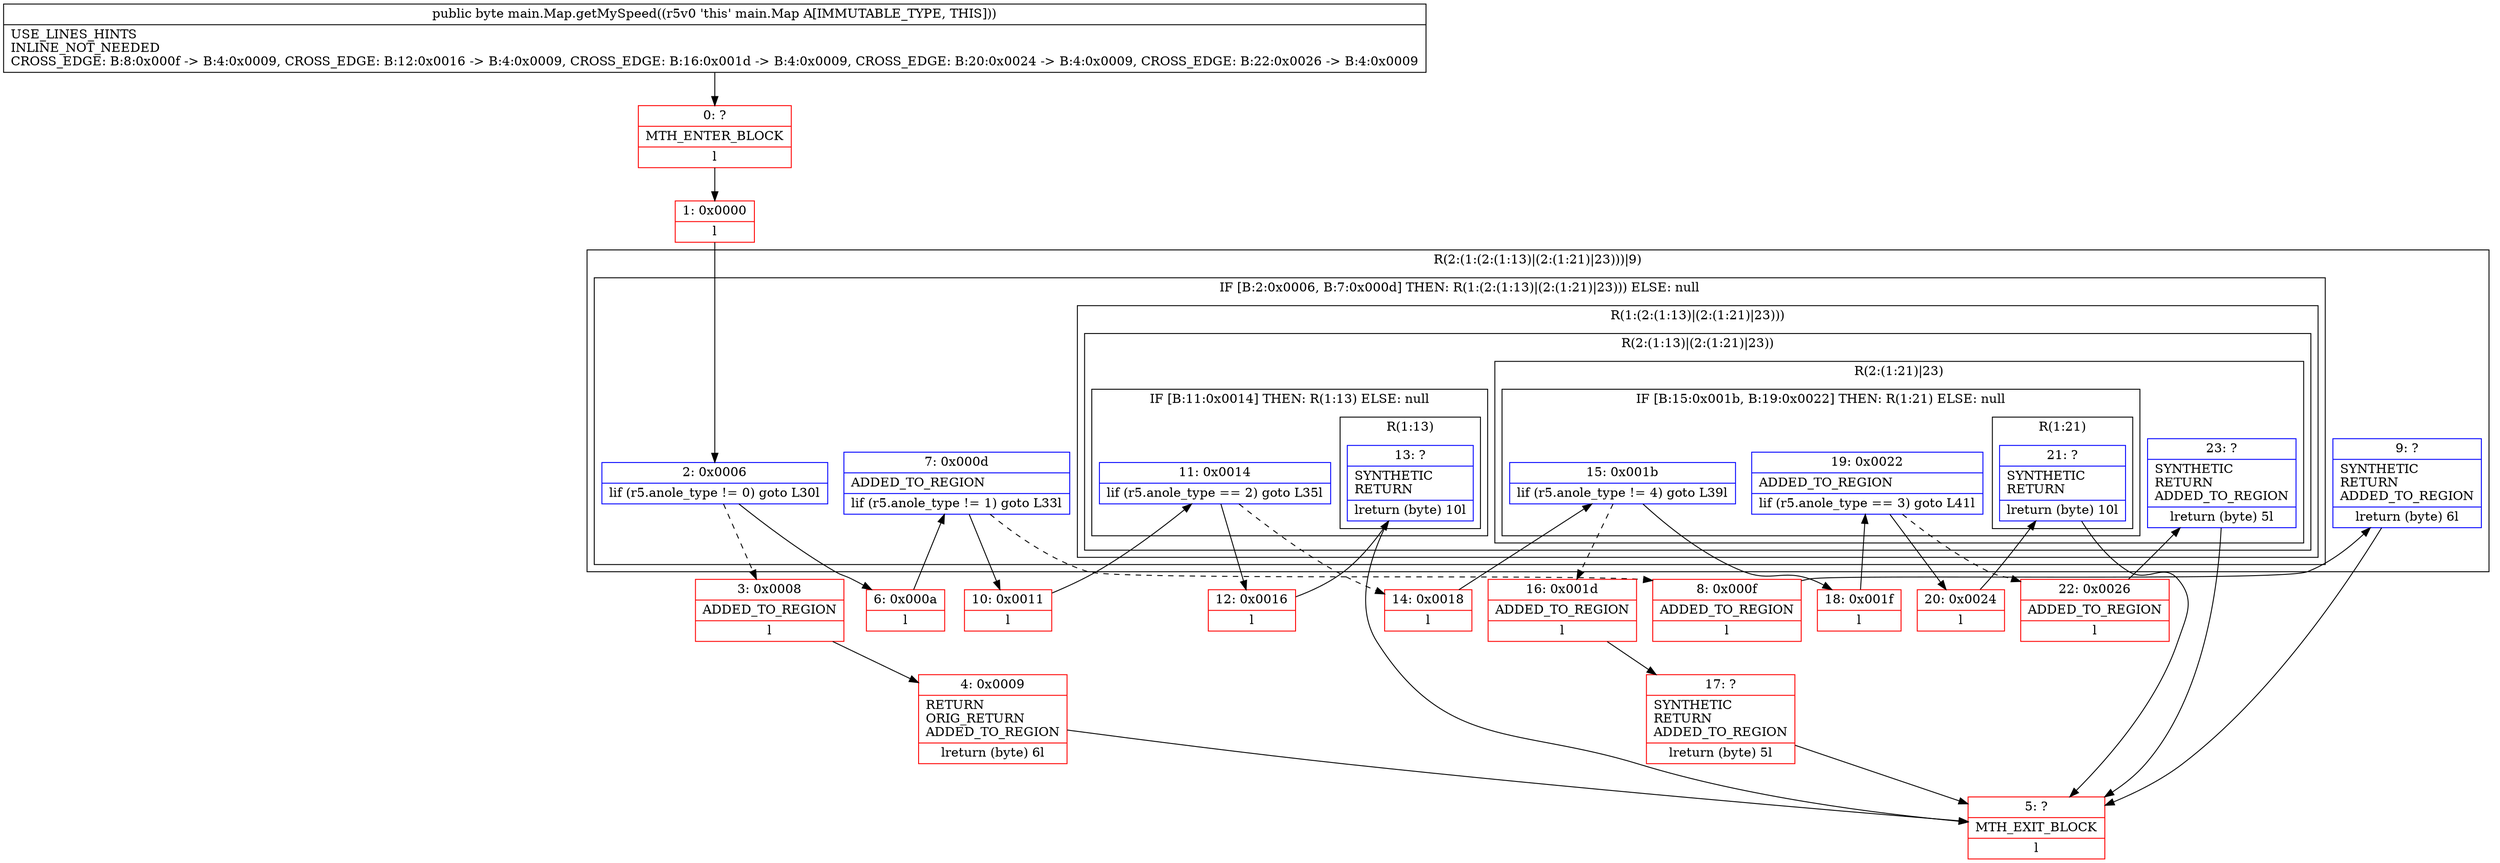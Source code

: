 digraph "CFG formain.Map.getMySpeed()B" {
subgraph cluster_Region_938649348 {
label = "R(2:(1:(2:(1:13)|(2:(1:21)|23)))|9)";
node [shape=record,color=blue];
subgraph cluster_IfRegion_1717698838 {
label = "IF [B:2:0x0006, B:7:0x000d] THEN: R(1:(2:(1:13)|(2:(1:21)|23))) ELSE: null";
node [shape=record,color=blue];
Node_2 [shape=record,label="{2\:\ 0x0006|lif (r5.anole_type != 0) goto L30l}"];
Node_7 [shape=record,label="{7\:\ 0x000d|ADDED_TO_REGION\l|lif (r5.anole_type != 1) goto L33l}"];
subgraph cluster_Region_121700137 {
label = "R(1:(2:(1:13)|(2:(1:21)|23)))";
node [shape=record,color=blue];
subgraph cluster_Region_2114188701 {
label = "R(2:(1:13)|(2:(1:21)|23))";
node [shape=record,color=blue];
subgraph cluster_IfRegion_1558951902 {
label = "IF [B:11:0x0014] THEN: R(1:13) ELSE: null";
node [shape=record,color=blue];
Node_11 [shape=record,label="{11\:\ 0x0014|lif (r5.anole_type == 2) goto L35l}"];
subgraph cluster_Region_712468452 {
label = "R(1:13)";
node [shape=record,color=blue];
Node_13 [shape=record,label="{13\:\ ?|SYNTHETIC\lRETURN\l|lreturn (byte) 10l}"];
}
}
subgraph cluster_Region_718175284 {
label = "R(2:(1:21)|23)";
node [shape=record,color=blue];
subgraph cluster_IfRegion_1258347501 {
label = "IF [B:15:0x001b, B:19:0x0022] THEN: R(1:21) ELSE: null";
node [shape=record,color=blue];
Node_15 [shape=record,label="{15\:\ 0x001b|lif (r5.anole_type != 4) goto L39l}"];
Node_19 [shape=record,label="{19\:\ 0x0022|ADDED_TO_REGION\l|lif (r5.anole_type == 3) goto L41l}"];
subgraph cluster_Region_1247072276 {
label = "R(1:21)";
node [shape=record,color=blue];
Node_21 [shape=record,label="{21\:\ ?|SYNTHETIC\lRETURN\l|lreturn (byte) 10l}"];
}
}
Node_23 [shape=record,label="{23\:\ ?|SYNTHETIC\lRETURN\lADDED_TO_REGION\l|lreturn (byte) 5l}"];
}
}
}
}
Node_9 [shape=record,label="{9\:\ ?|SYNTHETIC\lRETURN\lADDED_TO_REGION\l|lreturn (byte) 6l}"];
}
Node_0 [shape=record,color=red,label="{0\:\ ?|MTH_ENTER_BLOCK\l|l}"];
Node_1 [shape=record,color=red,label="{1\:\ 0x0000|l}"];
Node_3 [shape=record,color=red,label="{3\:\ 0x0008|ADDED_TO_REGION\l|l}"];
Node_4 [shape=record,color=red,label="{4\:\ 0x0009|RETURN\lORIG_RETURN\lADDED_TO_REGION\l|lreturn (byte) 6l}"];
Node_5 [shape=record,color=red,label="{5\:\ ?|MTH_EXIT_BLOCK\l|l}"];
Node_6 [shape=record,color=red,label="{6\:\ 0x000a|l}"];
Node_8 [shape=record,color=red,label="{8\:\ 0x000f|ADDED_TO_REGION\l|l}"];
Node_10 [shape=record,color=red,label="{10\:\ 0x0011|l}"];
Node_12 [shape=record,color=red,label="{12\:\ 0x0016|l}"];
Node_14 [shape=record,color=red,label="{14\:\ 0x0018|l}"];
Node_16 [shape=record,color=red,label="{16\:\ 0x001d|ADDED_TO_REGION\l|l}"];
Node_17 [shape=record,color=red,label="{17\:\ ?|SYNTHETIC\lRETURN\lADDED_TO_REGION\l|lreturn (byte) 5l}"];
Node_18 [shape=record,color=red,label="{18\:\ 0x001f|l}"];
Node_20 [shape=record,color=red,label="{20\:\ 0x0024|l}"];
Node_22 [shape=record,color=red,label="{22\:\ 0x0026|ADDED_TO_REGION\l|l}"];
MethodNode[shape=record,label="{public byte main.Map.getMySpeed((r5v0 'this' main.Map A[IMMUTABLE_TYPE, THIS]))  | USE_LINES_HINTS\lINLINE_NOT_NEEDED\lCROSS_EDGE: B:8:0x000f \-\> B:4:0x0009, CROSS_EDGE: B:12:0x0016 \-\> B:4:0x0009, CROSS_EDGE: B:16:0x001d \-\> B:4:0x0009, CROSS_EDGE: B:20:0x0024 \-\> B:4:0x0009, CROSS_EDGE: B:22:0x0026 \-\> B:4:0x0009\l}"];
MethodNode -> Node_0;
Node_2 -> Node_3[style=dashed];
Node_2 -> Node_6;
Node_7 -> Node_8[style=dashed];
Node_7 -> Node_10;
Node_11 -> Node_12;
Node_11 -> Node_14[style=dashed];
Node_13 -> Node_5;
Node_15 -> Node_16[style=dashed];
Node_15 -> Node_18;
Node_19 -> Node_20;
Node_19 -> Node_22[style=dashed];
Node_21 -> Node_5;
Node_23 -> Node_5;
Node_9 -> Node_5;
Node_0 -> Node_1;
Node_1 -> Node_2;
Node_3 -> Node_4;
Node_4 -> Node_5;
Node_6 -> Node_7;
Node_8 -> Node_9;
Node_10 -> Node_11;
Node_12 -> Node_13;
Node_14 -> Node_15;
Node_16 -> Node_17;
Node_17 -> Node_5;
Node_18 -> Node_19;
Node_20 -> Node_21;
Node_22 -> Node_23;
}

